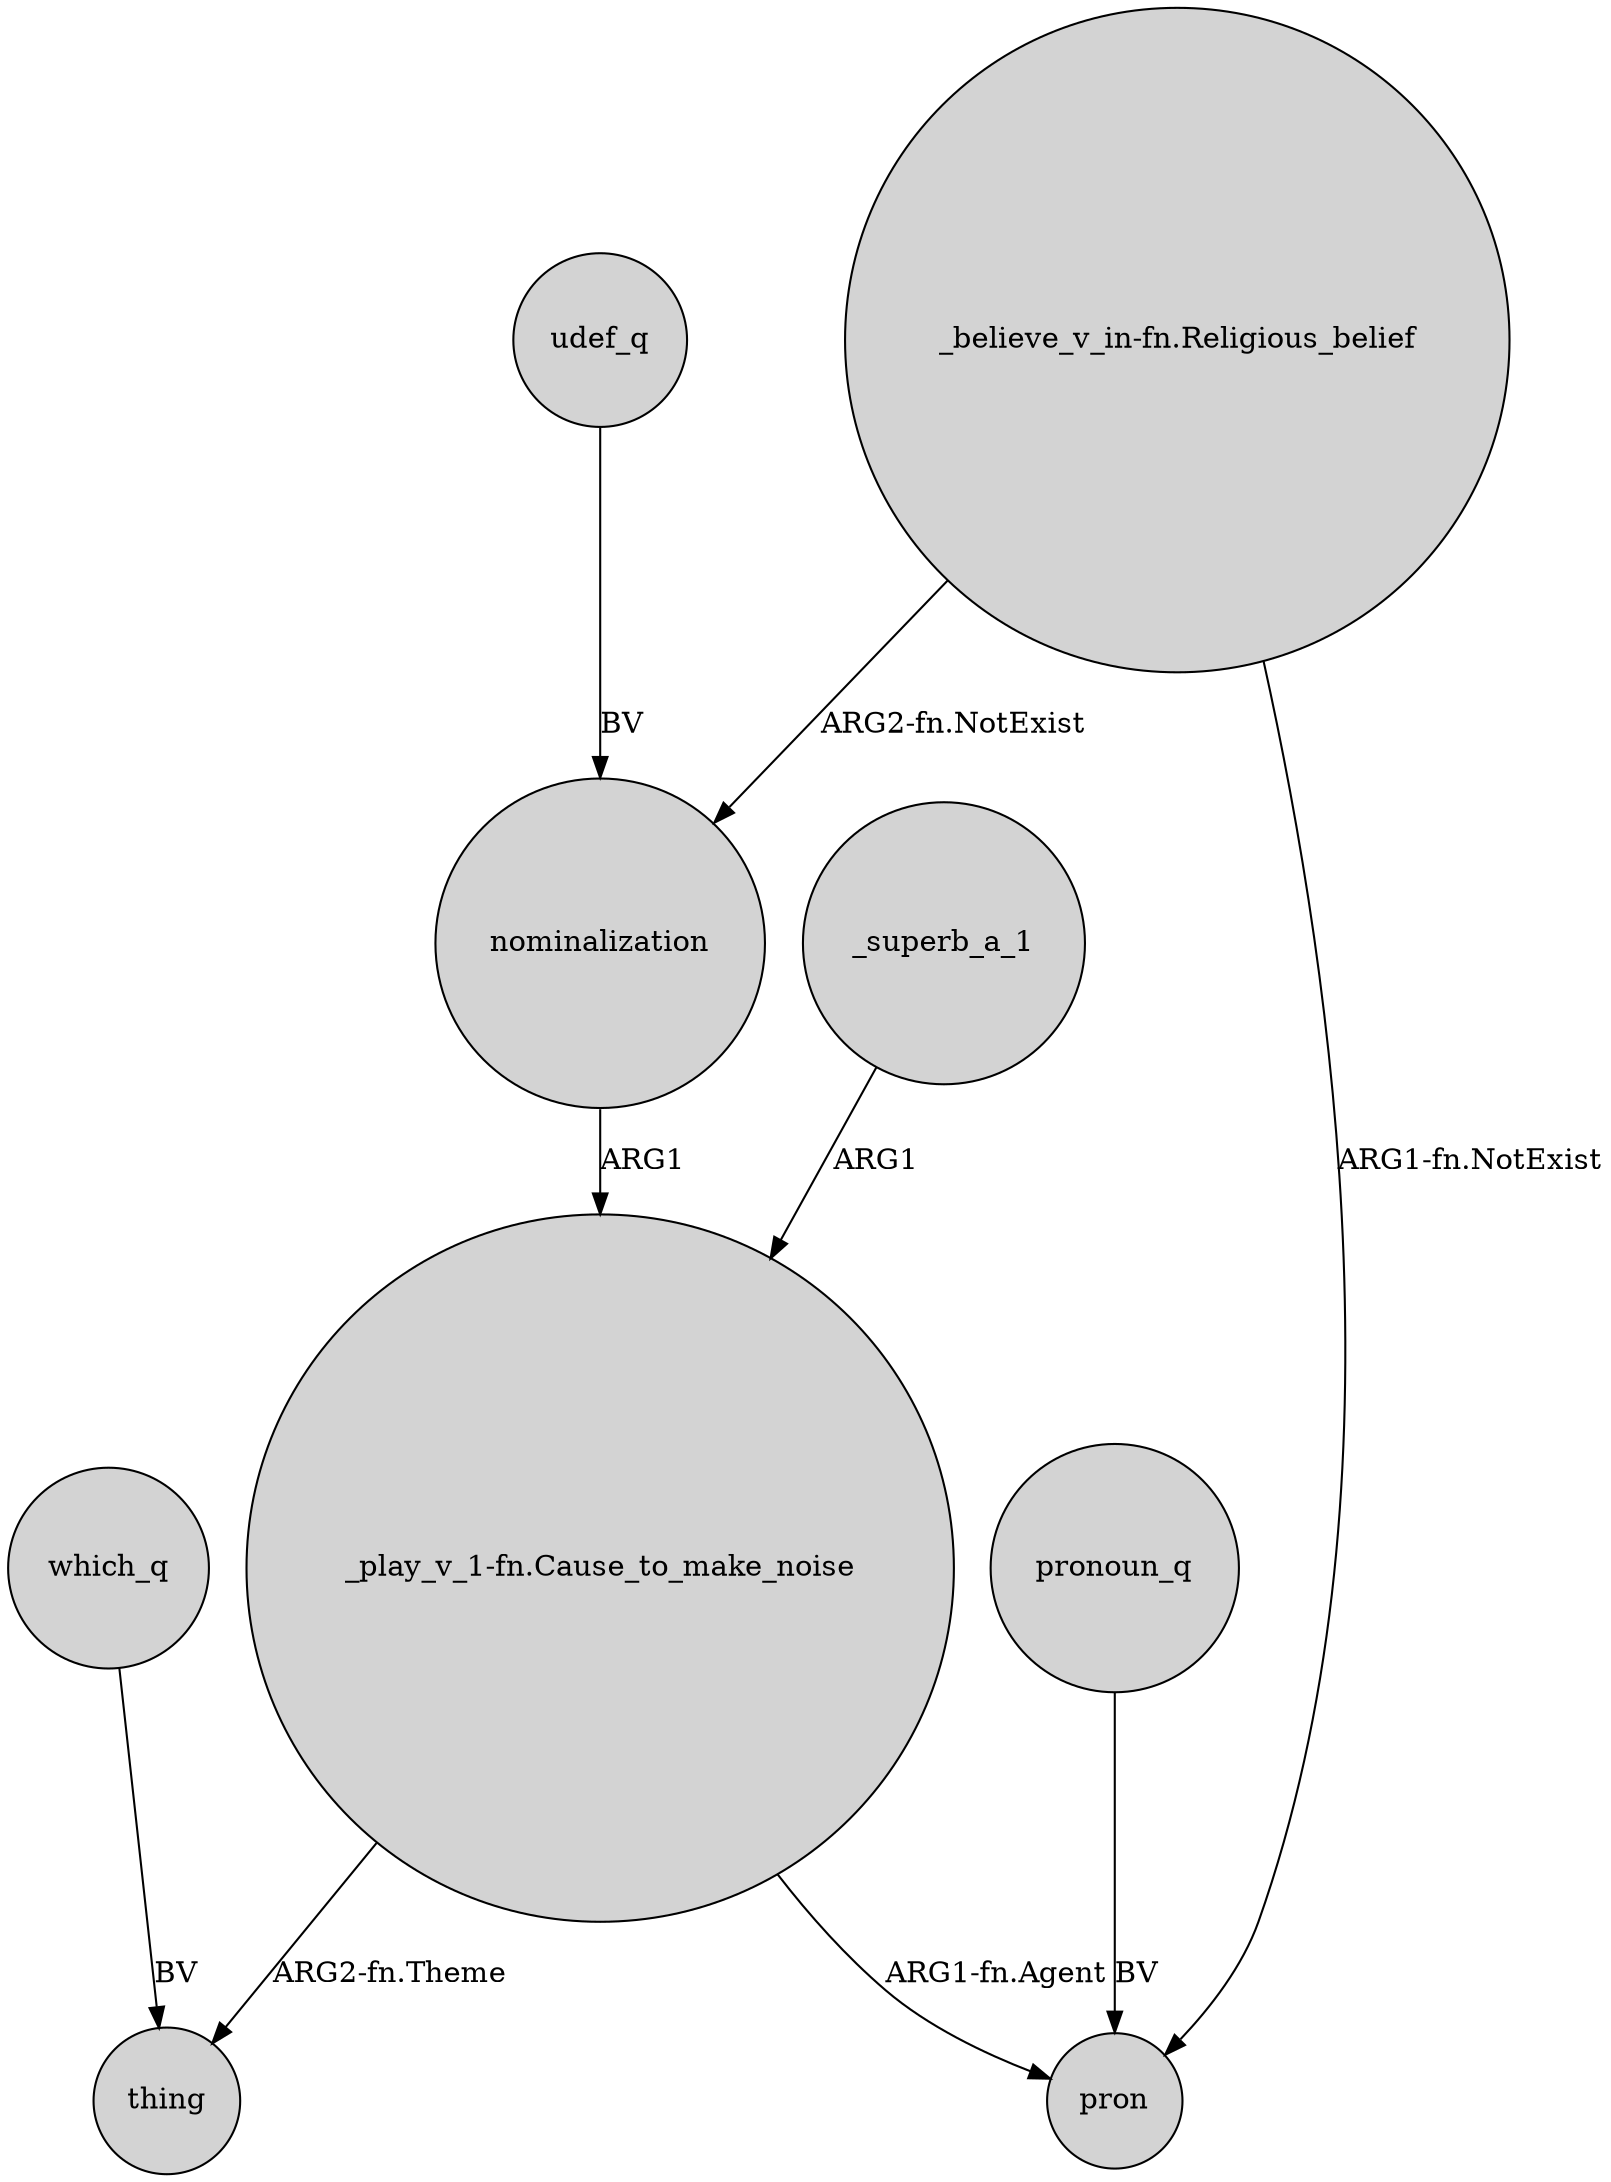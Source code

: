 digraph {
	node [shape=circle style=filled]
	"_play_v_1-fn.Cause_to_make_noise" -> thing [label="ARG2-fn.Theme"]
	"_believe_v_in-fn.Religious_belief" -> nominalization [label="ARG2-fn.NotExist"]
	nominalization -> "_play_v_1-fn.Cause_to_make_noise" [label=ARG1]
	"_play_v_1-fn.Cause_to_make_noise" -> pron [label="ARG1-fn.Agent"]
	_superb_a_1 -> "_play_v_1-fn.Cause_to_make_noise" [label=ARG1]
	"_believe_v_in-fn.Religious_belief" -> pron [label="ARG1-fn.NotExist"]
	udef_q -> nominalization [label=BV]
	which_q -> thing [label=BV]
	pronoun_q -> pron [label=BV]
}
